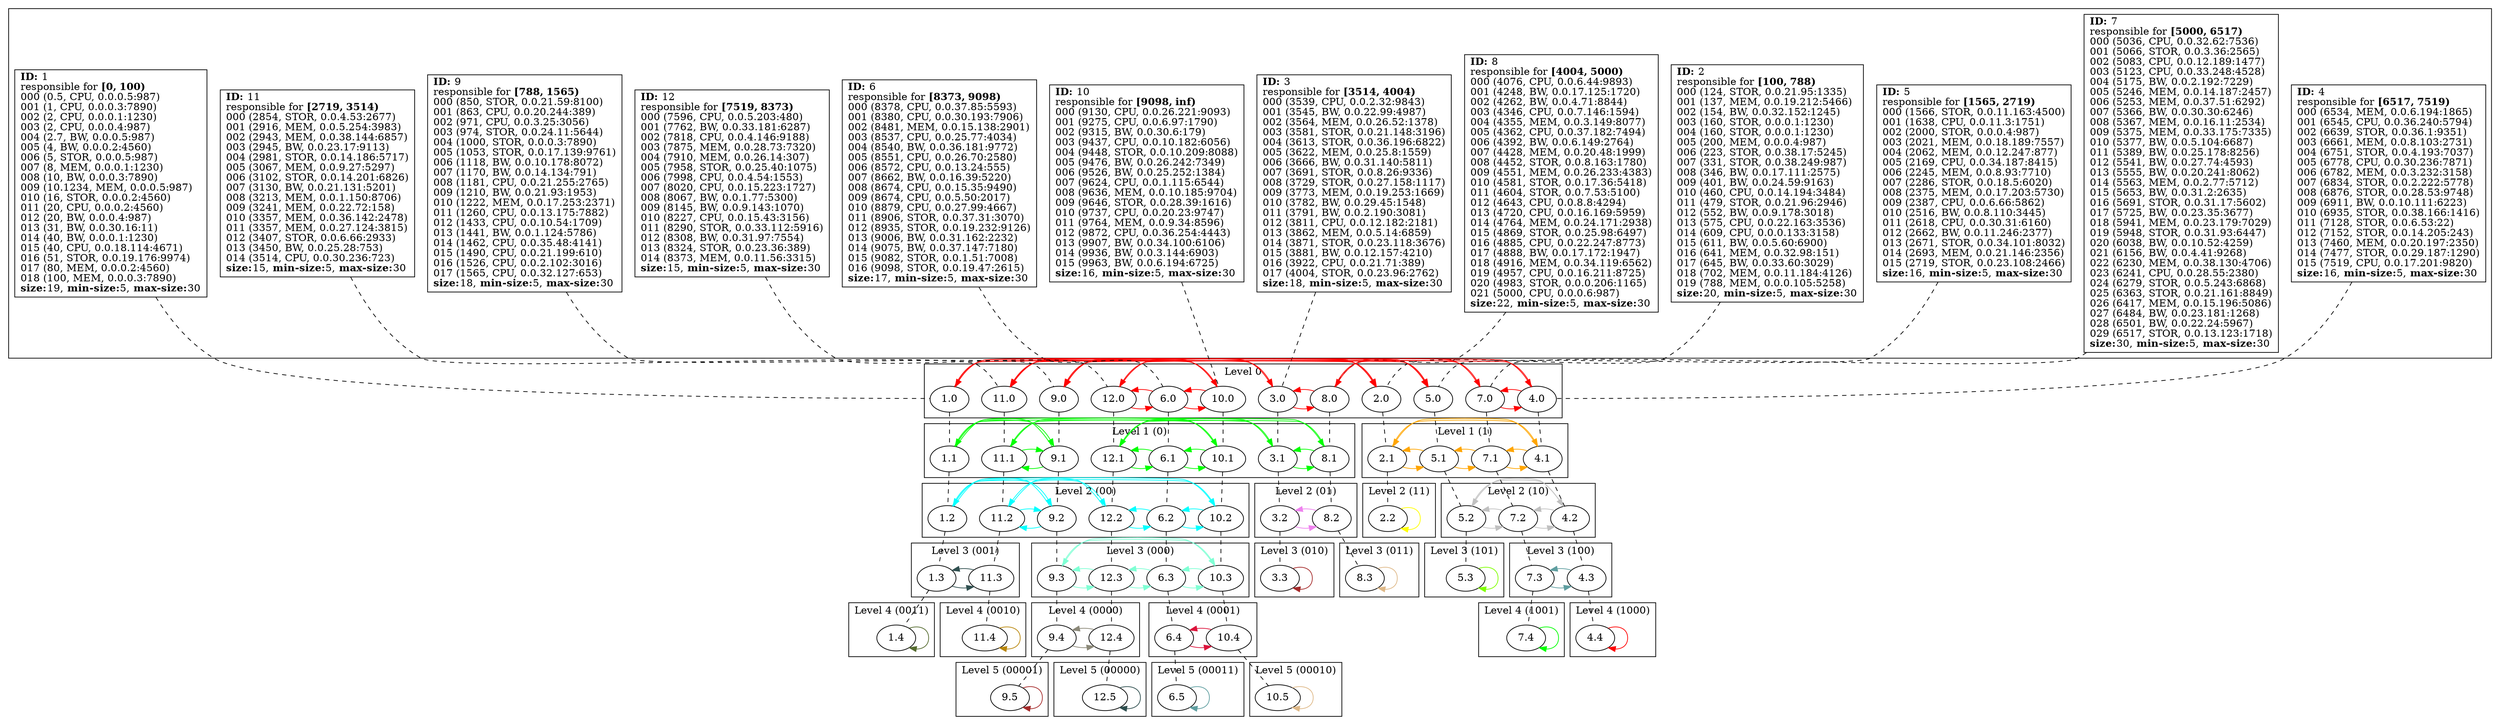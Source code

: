 strict
digraph SkipGraph {

	# vertical
	edge [dir=none style=dashed]
	subgraph {
		"1" -> "1.0" -> "1.1" -> "1.2" -> "1.3" -> "1.4"
		}
	subgraph {
		"2" -> "2.0" -> "2.1" -> "2.2"
		}
	subgraph {
		"9" -> "9.0" -> "9.1" -> "9.2" -> "9.3" -> "9.4" -> "9.5"
		}
	subgraph {
		"5" -> "5.0" -> "5.1" -> "5.2" -> "5.3"
		}
	subgraph {
		"11" -> "11.0" -> "11.1" -> "11.2" -> "11.3" -> "11.4"
		}
	subgraph {
		"3" -> "3.0" -> "3.1" -> "3.2" -> "3.3"
		}
	subgraph {
		"8" -> "8.0" -> "8.1" -> "8.2" -> "8.3"
		}
	subgraph {
		"7" -> "7.0" -> "7.1" -> "7.2" -> "7.3" -> "7.4"
		}
	subgraph {
		"4" -> "4.0" -> "4.1" -> "4.2" -> "4.3" -> "4.4"
		}
	subgraph {
		"12" -> "12.0" -> "12.1" -> "12.2" -> "12.3" -> "12.4" -> "12.5"
		}
	subgraph {
		"6" -> "6.0" -> "6.1" -> "6.2" -> "6.3" -> "6.4" -> "6.5"
		}
	subgraph {
		"10" -> "10.0" -> "10.1" -> "10.2" -> "10.3" -> "10.4" -> "10.5"
		}

	# horizontal
	edge [dir=forward, style=solid]
	subgraph cluster_content {
		rank = same
		"1" [shape=box, label=
			<
				<B>ID:</B> 1<BR ALIGN="LEFT"/>
				responsible for <B>[0, 100)</B><BR ALIGN="LEFT"/>
				000 (0.5, CPU, 0.0.0.5:987)<BR ALIGN="LEFT"/>
				001 (1, CPU, 0.0.0.3:7890)<BR ALIGN="LEFT"/>
				002 (2, CPU, 0.0.0.1:1230)<BR ALIGN="LEFT"/>
				003 (2, CPU, 0.0.0.4:987)<BR ALIGN="LEFT"/>
				004 (2.7, BW, 0.0.0.5:987)<BR ALIGN="LEFT"/>
				005 (4, BW, 0.0.0.2:4560)<BR ALIGN="LEFT"/>
				006 (5, STOR, 0.0.0.5:987)<BR ALIGN="LEFT"/>
				007 (8, MEM, 0.0.0.1:1230)<BR ALIGN="LEFT"/>
				008 (10, BW, 0.0.0.3:7890)<BR ALIGN="LEFT"/>
				009 (10.1234, MEM, 0.0.0.5:987)<BR ALIGN="LEFT"/>
				010 (16, STOR, 0.0.0.2:4560)<BR ALIGN="LEFT"/>
				011 (20, CPU, 0.0.0.2:4560)<BR ALIGN="LEFT"/>
				012 (20, BW, 0.0.0.4:987)<BR ALIGN="LEFT"/>
				013 (31, BW, 0.0.30.16:11)<BR ALIGN="LEFT"/>
				014 (40, BW, 0.0.0.1:1230)<BR ALIGN="LEFT"/>
				015 (40, CPU, 0.0.18.114:4671)<BR ALIGN="LEFT"/>
				016 (51, STOR, 0.0.19.176:9974)<BR ALIGN="LEFT"/>
				017 (80, MEM, 0.0.0.2:4560)<BR ALIGN="LEFT"/>
				018 (100, MEM, 0.0.0.3:7890)<BR ALIGN="LEFT"/>
			<B>size:</B>19, <B>min-size:</B>5, <B>max-size:</B>30<BR ALIGN="LEFT"/>			>]
		"2" [shape=box, label=
			<
				<B>ID:</B> 2<BR ALIGN="LEFT"/>
				responsible for <B>[100, 788)</B><BR ALIGN="LEFT"/>
				000 (124, STOR, 0.0.21.95:1335)<BR ALIGN="LEFT"/>
				001 (137, MEM, 0.0.19.212:5466)<BR ALIGN="LEFT"/>
				002 (154, BW, 0.0.32.152:1245)<BR ALIGN="LEFT"/>
				003 (160, STOR, 0.0.0.1:1230)<BR ALIGN="LEFT"/>
				004 (160, STOR, 0.0.0.1:1230)<BR ALIGN="LEFT"/>
				005 (200, MEM, 0.0.0.4:987)<BR ALIGN="LEFT"/>
				006 (223, STOR, 0.0.38.17:5245)<BR ALIGN="LEFT"/>
				007 (331, STOR, 0.0.38.249:987)<BR ALIGN="LEFT"/>
				008 (346, BW, 0.0.17.111:2575)<BR ALIGN="LEFT"/>
				009 (401, BW, 0.0.24.59:9163)<BR ALIGN="LEFT"/>
				010 (460, CPU, 0.0.14.194:3484)<BR ALIGN="LEFT"/>
				011 (479, STOR, 0.0.21.96:2946)<BR ALIGN="LEFT"/>
				012 (552, BW, 0.0.9.178:3018)<BR ALIGN="LEFT"/>
				013 (575, CPU, 0.0.22.163:3536)<BR ALIGN="LEFT"/>
				014 (609, CPU, 0.0.0.133:3158)<BR ALIGN="LEFT"/>
				015 (611, BW, 0.0.5.60:6900)<BR ALIGN="LEFT"/>
				016 (641, MEM, 0.0.32.98:151)<BR ALIGN="LEFT"/>
				017 (645, BW, 0.0.33.60:3029)<BR ALIGN="LEFT"/>
				018 (702, MEM, 0.0.11.184:4126)<BR ALIGN="LEFT"/>
				019 (788, MEM, 0.0.0.105:5258)<BR ALIGN="LEFT"/>
			<B>size:</B>20, <B>min-size:</B>5, <B>max-size:</B>30<BR ALIGN="LEFT"/>			>]
		"9" [shape=box, label=
			<
				<B>ID:</B> 9<BR ALIGN="LEFT"/>
				responsible for <B>[788, 1565)</B><BR ALIGN="LEFT"/>
				000 (850, STOR, 0.0.21.59:8100)<BR ALIGN="LEFT"/>
				001 (863, CPU, 0.0.20.244:389)<BR ALIGN="LEFT"/>
				002 (971, CPU, 0.0.3.25:3056)<BR ALIGN="LEFT"/>
				003 (974, STOR, 0.0.24.11:5644)<BR ALIGN="LEFT"/>
				004 (1000, STOR, 0.0.0.3:7890)<BR ALIGN="LEFT"/>
				005 (1053, STOR, 0.0.17.139:9761)<BR ALIGN="LEFT"/>
				006 (1118, BW, 0.0.10.178:8072)<BR ALIGN="LEFT"/>
				007 (1170, BW, 0.0.14.134:791)<BR ALIGN="LEFT"/>
				008 (1181, CPU, 0.0.21.255:2765)<BR ALIGN="LEFT"/>
				009 (1210, BW, 0.0.21.93:1953)<BR ALIGN="LEFT"/>
				010 (1222, MEM, 0.0.17.253:2371)<BR ALIGN="LEFT"/>
				011 (1260, CPU, 0.0.13.175:7882)<BR ALIGN="LEFT"/>
				012 (1433, CPU, 0.0.10.54:1709)<BR ALIGN="LEFT"/>
				013 (1441, BW, 0.0.1.124:5786)<BR ALIGN="LEFT"/>
				014 (1462, CPU, 0.0.35.48:4141)<BR ALIGN="LEFT"/>
				015 (1490, CPU, 0.0.21.199:610)<BR ALIGN="LEFT"/>
				016 (1526, CPU, 0.0.2.102:3016)<BR ALIGN="LEFT"/>
				017 (1565, CPU, 0.0.32.127:653)<BR ALIGN="LEFT"/>
			<B>size:</B>18, <B>min-size:</B>5, <B>max-size:</B>30<BR ALIGN="LEFT"/>			>]
		"5" [shape=box, label=
			<
				<B>ID:</B> 5<BR ALIGN="LEFT"/>
				responsible for <B>[1565, 2719)</B><BR ALIGN="LEFT"/>
				000 (1566, STOR, 0.0.11.163:4500)<BR ALIGN="LEFT"/>
				001 (1638, CPU, 0.0.11.3:1751)<BR ALIGN="LEFT"/>
				002 (2000, STOR, 0.0.0.4:987)<BR ALIGN="LEFT"/>
				003 (2021, MEM, 0.0.18.189:7557)<BR ALIGN="LEFT"/>
				004 (2062, MEM, 0.0.12.247:877)<BR ALIGN="LEFT"/>
				005 (2169, CPU, 0.0.34.187:8415)<BR ALIGN="LEFT"/>
				006 (2245, MEM, 0.0.8.93:7710)<BR ALIGN="LEFT"/>
				007 (2286, STOR, 0.0.18.5:6020)<BR ALIGN="LEFT"/>
				008 (2375, MEM, 0.0.17.203:5730)<BR ALIGN="LEFT"/>
				009 (2387, CPU, 0.0.6.66:5862)<BR ALIGN="LEFT"/>
				010 (2516, BW, 0.0.8.110:3445)<BR ALIGN="LEFT"/>
				011 (2618, CPU, 0.0.30.31:6160)<BR ALIGN="LEFT"/>
				012 (2662, BW, 0.0.11.246:2377)<BR ALIGN="LEFT"/>
				013 (2671, STOR, 0.0.34.101:8032)<BR ALIGN="LEFT"/>
				014 (2693, MEM, 0.0.21.146:2356)<BR ALIGN="LEFT"/>
				015 (2719, STOR, 0.0.23.108:2466)<BR ALIGN="LEFT"/>
			<B>size:</B>16, <B>min-size:</B>5, <B>max-size:</B>30<BR ALIGN="LEFT"/>			>]
		"11" [shape=box, label=
			<
				<B>ID:</B> 11<BR ALIGN="LEFT"/>
				responsible for <B>[2719, 3514)</B><BR ALIGN="LEFT"/>
				000 (2854, STOR, 0.0.4.53:2677)<BR ALIGN="LEFT"/>
				001 (2916, MEM, 0.0.5.254:3983)<BR ALIGN="LEFT"/>
				002 (2943, MEM, 0.0.38.144:6857)<BR ALIGN="LEFT"/>
				003 (2945, BW, 0.0.23.17:9113)<BR ALIGN="LEFT"/>
				004 (2981, STOR, 0.0.14.186:5717)<BR ALIGN="LEFT"/>
				005 (3067, MEM, 0.0.9.27:5297)<BR ALIGN="LEFT"/>
				006 (3102, STOR, 0.0.14.201:6826)<BR ALIGN="LEFT"/>
				007 (3130, BW, 0.0.21.131:5201)<BR ALIGN="LEFT"/>
				008 (3213, MEM, 0.0.1.150:8706)<BR ALIGN="LEFT"/>
				009 (3241, MEM, 0.0.22.72:158)<BR ALIGN="LEFT"/>
				010 (3357, MEM, 0.0.36.142:2478)<BR ALIGN="LEFT"/>
				011 (3357, MEM, 0.0.27.124:3815)<BR ALIGN="LEFT"/>
				012 (3407, STOR, 0.0.6.66:2933)<BR ALIGN="LEFT"/>
				013 (3450, BW, 0.0.25.28:753)<BR ALIGN="LEFT"/>
				014 (3514, CPU, 0.0.30.236:723)<BR ALIGN="LEFT"/>
			<B>size:</B>15, <B>min-size:</B>5, <B>max-size:</B>30<BR ALIGN="LEFT"/>			>]
		"3" [shape=box, label=
			<
				<B>ID:</B> 3<BR ALIGN="LEFT"/>
				responsible for <B>[3514, 4004)</B><BR ALIGN="LEFT"/>
				000 (3539, CPU, 0.0.2.32:9843)<BR ALIGN="LEFT"/>
				001 (3545, BW, 0.0.22.99:4987)<BR ALIGN="LEFT"/>
				002 (3564, MEM, 0.0.26.52:1378)<BR ALIGN="LEFT"/>
				003 (3581, STOR, 0.0.21.148:3196)<BR ALIGN="LEFT"/>
				004 (3613, STOR, 0.0.36.196:6822)<BR ALIGN="LEFT"/>
				005 (3622, MEM, 0.0.25.8:1559)<BR ALIGN="LEFT"/>
				006 (3666, BW, 0.0.31.140:5811)<BR ALIGN="LEFT"/>
				007 (3691, STOR, 0.0.8.26:9336)<BR ALIGN="LEFT"/>
				008 (3729, STOR, 0.0.27.158:1117)<BR ALIGN="LEFT"/>
				009 (3773, MEM, 0.0.19.253:1669)<BR ALIGN="LEFT"/>
				010 (3782, BW, 0.0.29.45:1548)<BR ALIGN="LEFT"/>
				011 (3791, BW, 0.0.2.190:3081)<BR ALIGN="LEFT"/>
				012 (3811, CPU, 0.0.12.182:2181)<BR ALIGN="LEFT"/>
				013 (3862, MEM, 0.0.5.14:6859)<BR ALIGN="LEFT"/>
				014 (3871, STOR, 0.0.23.118:3676)<BR ALIGN="LEFT"/>
				015 (3881, BW, 0.0.12.157:4210)<BR ALIGN="LEFT"/>
				016 (3922, CPU, 0.0.21.71:389)<BR ALIGN="LEFT"/>
				017 (4004, STOR, 0.0.23.96:2762)<BR ALIGN="LEFT"/>
			<B>size:</B>18, <B>min-size:</B>5, <B>max-size:</B>30<BR ALIGN="LEFT"/>			>]
		"8" [shape=box, label=
			<
				<B>ID:</B> 8<BR ALIGN="LEFT"/>
				responsible for <B>[4004, 5000)</B><BR ALIGN="LEFT"/>
				000 (4076, CPU, 0.0.6.44:9893)<BR ALIGN="LEFT"/>
				001 (4248, BW, 0.0.17.125:1720)<BR ALIGN="LEFT"/>
				002 (4262, BW, 0.0.4.71:8844)<BR ALIGN="LEFT"/>
				003 (4346, CPU, 0.0.7.146:1594)<BR ALIGN="LEFT"/>
				004 (4355, MEM, 0.0.3.149:8077)<BR ALIGN="LEFT"/>
				005 (4362, CPU, 0.0.37.182:7494)<BR ALIGN="LEFT"/>
				006 (4392, BW, 0.0.6.149:2764)<BR ALIGN="LEFT"/>
				007 (4428, MEM, 0.0.20.48:1999)<BR ALIGN="LEFT"/>
				008 (4452, STOR, 0.0.8.163:1780)<BR ALIGN="LEFT"/>
				009 (4551, MEM, 0.0.26.233:4383)<BR ALIGN="LEFT"/>
				010 (4581, STOR, 0.0.17.36:5418)<BR ALIGN="LEFT"/>
				011 (4604, STOR, 0.0.7.53:5100)<BR ALIGN="LEFT"/>
				012 (4643, CPU, 0.0.8.8:4294)<BR ALIGN="LEFT"/>
				013 (4720, CPU, 0.0.16.169:5959)<BR ALIGN="LEFT"/>
				014 (4764, MEM, 0.0.24.171:2938)<BR ALIGN="LEFT"/>
				015 (4869, STOR, 0.0.25.98:6497)<BR ALIGN="LEFT"/>
				016 (4885, CPU, 0.0.22.247:8773)<BR ALIGN="LEFT"/>
				017 (4888, BW, 0.0.17.172:1947)<BR ALIGN="LEFT"/>
				018 (4916, MEM, 0.0.34.119:6562)<BR ALIGN="LEFT"/>
				019 (4957, CPU, 0.0.16.211:8725)<BR ALIGN="LEFT"/>
				020 (4983, STOR, 0.0.0.206:1165)<BR ALIGN="LEFT"/>
				021 (5000, CPU, 0.0.0.6:987)<BR ALIGN="LEFT"/>
			<B>size:</B>22, <B>min-size:</B>5, <B>max-size:</B>30<BR ALIGN="LEFT"/>			>]
		"7" [shape=box, label=
			<
				<B>ID:</B> 7<BR ALIGN="LEFT"/>
				responsible for <B>[5000, 6517)</B><BR ALIGN="LEFT"/>
				000 (5036, CPU, 0.0.32.62:7536)<BR ALIGN="LEFT"/>
				001 (5066, STOR, 0.0.3.36:2565)<BR ALIGN="LEFT"/>
				002 (5083, CPU, 0.0.12.189:1477)<BR ALIGN="LEFT"/>
				003 (5123, CPU, 0.0.33.248:4528)<BR ALIGN="LEFT"/>
				004 (5175, BW, 0.0.2.192:7229)<BR ALIGN="LEFT"/>
				005 (5246, MEM, 0.0.14.187:2457)<BR ALIGN="LEFT"/>
				006 (5253, MEM, 0.0.37.51:6292)<BR ALIGN="LEFT"/>
				007 (5366, BW, 0.0.30.30:6246)<BR ALIGN="LEFT"/>
				008 (5367, MEM, 0.0.16.11:2534)<BR ALIGN="LEFT"/>
				009 (5375, MEM, 0.0.33.175:7335)<BR ALIGN="LEFT"/>
				010 (5377, BW, 0.0.5.104:6687)<BR ALIGN="LEFT"/>
				011 (5389, BW, 0.0.25.178:8256)<BR ALIGN="LEFT"/>
				012 (5541, BW, 0.0.27.74:4593)<BR ALIGN="LEFT"/>
				013 (5555, BW, 0.0.20.241:8062)<BR ALIGN="LEFT"/>
				014 (5563, MEM, 0.0.2.77:5712)<BR ALIGN="LEFT"/>
				015 (5653, BW, 0.0.31.2:2635)<BR ALIGN="LEFT"/>
				016 (5691, STOR, 0.0.31.17:5602)<BR ALIGN="LEFT"/>
				017 (5725, BW, 0.0.23.35:3677)<BR ALIGN="LEFT"/>
				018 (5941, MEM, 0.0.23.179:7029)<BR ALIGN="LEFT"/>
				019 (5948, STOR, 0.0.31.93:6447)<BR ALIGN="LEFT"/>
				020 (6038, BW, 0.0.10.52:4259)<BR ALIGN="LEFT"/>
				021 (6156, BW, 0.0.4.41:9268)<BR ALIGN="LEFT"/>
				022 (6230, MEM, 0.0.38.130:4706)<BR ALIGN="LEFT"/>
				023 (6241, CPU, 0.0.28.55:2380)<BR ALIGN="LEFT"/>
				024 (6279, STOR, 0.0.5.243:6868)<BR ALIGN="LEFT"/>
				025 (6363, STOR, 0.0.21.161:8849)<BR ALIGN="LEFT"/>
				026 (6417, MEM, 0.0.15.196:5086)<BR ALIGN="LEFT"/>
				027 (6484, BW, 0.0.23.181:1268)<BR ALIGN="LEFT"/>
				028 (6501, BW, 0.0.22.24:5967)<BR ALIGN="LEFT"/>
				029 (6517, STOR, 0.0.13.123:1718)<BR ALIGN="LEFT"/>
			<B>size:</B>30, <B>min-size:</B>5, <B>max-size:</B>30<BR ALIGN="LEFT"/>			>]
		"4" [shape=box, label=
			<
				<B>ID:</B> 4<BR ALIGN="LEFT"/>
				responsible for <B>[6517, 7519)</B><BR ALIGN="LEFT"/>
				000 (6534, MEM, 0.0.6.194:1865)<BR ALIGN="LEFT"/>
				001 (6545, CPU, 0.0.36.240:5794)<BR ALIGN="LEFT"/>
				002 (6639, STOR, 0.0.36.1:9351)<BR ALIGN="LEFT"/>
				003 (6661, MEM, 0.0.8.103:2731)<BR ALIGN="LEFT"/>
				004 (6751, STOR, 0.0.4.193:7037)<BR ALIGN="LEFT"/>
				005 (6778, CPU, 0.0.30.236:7871)<BR ALIGN="LEFT"/>
				006 (6782, MEM, 0.0.3.232:3158)<BR ALIGN="LEFT"/>
				007 (6834, STOR, 0.0.2.222:5778)<BR ALIGN="LEFT"/>
				008 (6876, STOR, 0.0.28.53:9748)<BR ALIGN="LEFT"/>
				009 (6911, BW, 0.0.10.111:6223)<BR ALIGN="LEFT"/>
				010 (6935, STOR, 0.0.38.166:1416)<BR ALIGN="LEFT"/>
				011 (7128, STOR, 0.0.6.53:22)<BR ALIGN="LEFT"/>
				012 (7152, STOR, 0.0.14.205:243)<BR ALIGN="LEFT"/>
				013 (7460, MEM, 0.0.20.197:2350)<BR ALIGN="LEFT"/>
				014 (7477, STOR, 0.0.29.187:1290)<BR ALIGN="LEFT"/>
				015 (7519, CPU, 0.0.17.201:9820)<BR ALIGN="LEFT"/>
			<B>size:</B>16, <B>min-size:</B>5, <B>max-size:</B>30<BR ALIGN="LEFT"/>			>]
		"12" [shape=box, label=
			<
				<B>ID:</B> 12<BR ALIGN="LEFT"/>
				responsible for <B>[7519, 8373)</B><BR ALIGN="LEFT"/>
				000 (7596, CPU, 0.0.5.203:480)<BR ALIGN="LEFT"/>
				001 (7762, BW, 0.0.33.181:6287)<BR ALIGN="LEFT"/>
				002 (7818, CPU, 0.0.4.146:9188)<BR ALIGN="LEFT"/>
				003 (7875, MEM, 0.0.28.73:7320)<BR ALIGN="LEFT"/>
				004 (7910, MEM, 0.0.26.14:307)<BR ALIGN="LEFT"/>
				005 (7958, STOR, 0.0.25.40:1075)<BR ALIGN="LEFT"/>
				006 (7998, CPU, 0.0.4.54:1553)<BR ALIGN="LEFT"/>
				007 (8020, CPU, 0.0.15.223:1727)<BR ALIGN="LEFT"/>
				008 (8067, BW, 0.0.1.77:5300)<BR ALIGN="LEFT"/>
				009 (8145, BW, 0.0.9.143:1070)<BR ALIGN="LEFT"/>
				010 (8227, CPU, 0.0.15.43:3156)<BR ALIGN="LEFT"/>
				011 (8290, STOR, 0.0.33.112:5916)<BR ALIGN="LEFT"/>
				012 (8308, BW, 0.0.31.97:7554)<BR ALIGN="LEFT"/>
				013 (8324, STOR, 0.0.23.36:389)<BR ALIGN="LEFT"/>
				014 (8373, MEM, 0.0.11.56:3315)<BR ALIGN="LEFT"/>
			<B>size:</B>15, <B>min-size:</B>5, <B>max-size:</B>30<BR ALIGN="LEFT"/>			>]
		"6" [shape=box, label=
			<
				<B>ID:</B> 6<BR ALIGN="LEFT"/>
				responsible for <B>[8373, 9098)</B><BR ALIGN="LEFT"/>
				000 (8378, CPU, 0.0.37.85:5593)<BR ALIGN="LEFT"/>
				001 (8380, CPU, 0.0.30.193:7906)<BR ALIGN="LEFT"/>
				002 (8481, MEM, 0.0.15.138:2901)<BR ALIGN="LEFT"/>
				003 (8537, CPU, 0.0.25.77:4034)<BR ALIGN="LEFT"/>
				004 (8540, BW, 0.0.36.181:9772)<BR ALIGN="LEFT"/>
				005 (8551, CPU, 0.0.26.70:2580)<BR ALIGN="LEFT"/>
				006 (8572, CPU, 0.0.13.24:555)<BR ALIGN="LEFT"/>
				007 (8662, BW, 0.0.16.39:5220)<BR ALIGN="LEFT"/>
				008 (8674, CPU, 0.0.15.35:9490)<BR ALIGN="LEFT"/>
				009 (8674, CPU, 0.0.5.50:2017)<BR ALIGN="LEFT"/>
				010 (8879, CPU, 0.0.27.99:4667)<BR ALIGN="LEFT"/>
				011 (8906, STOR, 0.0.37.31:3070)<BR ALIGN="LEFT"/>
				012 (8935, STOR, 0.0.19.232:9126)<BR ALIGN="LEFT"/>
				013 (9006, BW, 0.0.31.162:2232)<BR ALIGN="LEFT"/>
				014 (9075, BW, 0.0.37.147:7180)<BR ALIGN="LEFT"/>
				015 (9082, STOR, 0.0.1.51:7008)<BR ALIGN="LEFT"/>
				016 (9098, STOR, 0.0.19.47:2615)<BR ALIGN="LEFT"/>
			<B>size:</B>17, <B>min-size:</B>5, <B>max-size:</B>30<BR ALIGN="LEFT"/>			>]
		"10" [shape=box, label=
			<
				<B>ID:</B> 10<BR ALIGN="LEFT"/>
				responsible for <B>[9098, inf)</B><BR ALIGN="LEFT"/>
				000 (9130, CPU, 0.0.26.221:9093)<BR ALIGN="LEFT"/>
				001 (9275, CPU, 0.0.6.97:1790)<BR ALIGN="LEFT"/>
				002 (9315, BW, 0.0.30.6:179)<BR ALIGN="LEFT"/>
				003 (9437, CPU, 0.0.10.182:6056)<BR ALIGN="LEFT"/>
				004 (9448, STOR, 0.0.10.209:8088)<BR ALIGN="LEFT"/>
				005 (9476, BW, 0.0.26.242:7349)<BR ALIGN="LEFT"/>
				006 (9526, BW, 0.0.25.252:1384)<BR ALIGN="LEFT"/>
				007 (9624, CPU, 0.0.1.115:6544)<BR ALIGN="LEFT"/>
				008 (9636, MEM, 0.0.10.185:9704)<BR ALIGN="LEFT"/>
				009 (9646, STOR, 0.0.28.39:1616)<BR ALIGN="LEFT"/>
				010 (9737, CPU, 0.0.20.23:9747)<BR ALIGN="LEFT"/>
				011 (9764, MEM, 0.0.9.34:8596)<BR ALIGN="LEFT"/>
				012 (9872, CPU, 0.0.36.254:4443)<BR ALIGN="LEFT"/>
				013 (9907, BW, 0.0.34.100:6106)<BR ALIGN="LEFT"/>
				014 (9936, BW, 0.0.3.144:6903)<BR ALIGN="LEFT"/>
				015 (9963, BW, 0.0.6.194:6725)<BR ALIGN="LEFT"/>
			<B>size:</B>16, <B>min-size:</B>5, <B>max-size:</B>30<BR ALIGN="LEFT"/>			>]
	}

	edge [color=red]
	subgraph cluster_1 {
		rank = same
		label = "Level 0"
		subgraph {
			"1.0" -> "2.0"
			"1.0" -> "10.0"
		}
		subgraph {
			"2.0" -> "9.0"
			"2.0" -> "1.0"
		}
		subgraph {
			"9.0" -> "5.0"
			"9.0" -> "2.0"
		}
		subgraph {
			"5.0" -> "11.0"
			"5.0" -> "9.0"
		}
		subgraph {
			"11.0" -> "3.0"
			"11.0" -> "5.0"
		}
		subgraph {
			"3.0" -> "8.0"
			"3.0" -> "11.0"
		}
		subgraph {
			"8.0" -> "7.0"
			"8.0" -> "3.0"
		}
		subgraph {
			"7.0" -> "4.0"
			"7.0" -> "8.0"
		}
		subgraph {
			"4.0" -> "12.0"
			"4.0" -> "7.0"
		}
		subgraph {
			"12.0" -> "6.0"
			"12.0" -> "4.0"
		}
		subgraph {
			"6.0" -> "10.0"
			"6.0" -> "12.0"
		}
		subgraph {
			"10.0" -> "1.0"
			"10.0" -> "6.0"
		}
	}

	edge [color=green]
	subgraph cluster_10 {
		rank = same
		label = "Level 1 (0)"
		subgraph {
			"1.1" -> "9.1"
			"1.1" -> "10.1"
		}
		subgraph {
			"9.1" -> "11.1"
			"9.1" -> "1.1"
		}
		subgraph {
			"11.1" -> "3.1"
			"11.1" -> "9.1"
		}
		subgraph {
			"3.1" -> "8.1"
			"3.1" -> "11.1"
		}
		subgraph {
			"8.1" -> "12.1"
			"8.1" -> "3.1"
		}
		subgraph {
			"12.1" -> "6.1"
			"12.1" -> "8.1"
		}
		subgraph {
			"6.1" -> "10.1"
			"6.1" -> "12.1"
		}
		subgraph {
			"10.1" -> "1.1"
			"10.1" -> "6.1"
		}
	}

	edge [color=cyan]
	subgraph cluster_100 {
		rank = same
		label = "Level 2 (00)"
		subgraph {
			"1.2" -> "9.2"
			"1.2" -> "10.2"
		}
		subgraph {
			"9.2" -> "11.2"
			"9.2" -> "1.2"
		}
		subgraph {
			"11.2" -> "12.2"
			"11.2" -> "9.2"
		}
		subgraph {
			"12.2" -> "6.2"
			"12.2" -> "11.2"
		}
		subgraph {
			"6.2" -> "10.2"
			"6.2" -> "12.2"
		}
		subgraph {
			"10.2" -> "1.2"
			"10.2" -> "6.2"
		}
	}

	edge [color=aquamarine]
	subgraph cluster_1000 {
		rank = same
		label = "Level 3 (000)"
		subgraph {
			"9.3" -> "12.3"
			"9.3" -> "10.3"
		}
		subgraph {
			"12.3" -> "6.3"
			"12.3" -> "9.3"
		}
		subgraph {
			"6.3" -> "10.3"
			"6.3" -> "12.3"
		}
		subgraph {
			"10.3" -> "9.3"
			"10.3" -> "6.3"
		}
	}

	edge [color=cornsilk4]
	subgraph cluster_10000 {
		rank = same
		label = "Level 4 (0000)"
		subgraph {
			"9.4" -> "12.4"
			"9.4" -> "12.4"
		}
		subgraph {
			"12.4" -> "9.4"
			"12.4" -> "9.4"
		}
	}

	edge [color=darkslategray]
	subgraph cluster_100000 {
		rank = same
		label = "Level 5 (00000)"
		subgraph {
			"12.5" -> "12.5"
			"12.5" -> "12.5"
		}
	}

	edge [color=brown]
	subgraph cluster_100001 {
		rank = same
		label = "Level 5 (00001)"
		subgraph {
			"9.5" -> "9.5"
			"9.5" -> "9.5"
		}
	}

	edge [color=crimson]
	subgraph cluster_10001 {
		rank = same
		label = "Level 4 (0001)"
		subgraph {
			"6.4" -> "10.4"
			"6.4" -> "10.4"
		}
		subgraph {
			"10.4" -> "6.4"
			"10.4" -> "6.4"
		}
	}

	edge [color=burlywood]
	subgraph cluster_100010 {
		rank = same
		label = "Level 5 (00010)"
		subgraph {
			"10.5" -> "10.5"
			"10.5" -> "10.5"
		}
	}

	edge [color=cadetblue]
	subgraph cluster_100011 {
		rank = same
		label = "Level 5 (00011)"
		subgraph {
			"6.5" -> "6.5"
			"6.5" -> "6.5"
		}
	}

	edge [color=darkslategray]
	subgraph cluster_1001 {
		rank = same
		label = "Level 3 (001)"
		subgraph {
			"1.3" -> "11.3"
			"1.3" -> "11.3"
		}
		subgraph {
			"11.3" -> "1.3"
			"11.3" -> "1.3"
		}
	}

	edge [color=darkgoldenrod]
	subgraph cluster_10010 {
		rank = same
		label = "Level 4 (0010)"
		subgraph {
			"11.4" -> "11.4"
			"11.4" -> "11.4"
		}
	}

	edge [color=darkolivegreen]
	subgraph cluster_10011 {
		rank = same
		label = "Level 4 (0011)"
		subgraph {
			"1.4" -> "1.4"
			"1.4" -> "1.4"
		}
	}

	edge [color=violet]
	subgraph cluster_101 {
		rank = same
		label = "Level 2 (01)"
		subgraph {
			"3.2" -> "8.2"
			"3.2" -> "8.2"
		}
		subgraph {
			"8.2" -> "3.2"
			"8.2" -> "3.2"
		}
	}

	edge [color=brown]
	subgraph cluster_1010 {
		rank = same
		label = "Level 3 (010)"
		subgraph {
			"3.3" -> "3.3"
			"3.3" -> "3.3"
		}
	}

	edge [color=burlywood]
	subgraph cluster_1011 {
		rank = same
		label = "Level 3 (011)"
		subgraph {
			"8.3" -> "8.3"
			"8.3" -> "8.3"
		}
	}

	edge [color=orange]
	subgraph cluster_11 {
		rank = same
		label = "Level 1 (1)"
		subgraph {
			"2.1" -> "5.1"
			"2.1" -> "4.1"
		}
		subgraph {
			"5.1" -> "7.1"
			"5.1" -> "2.1"
		}
		subgraph {
			"7.1" -> "4.1"
			"7.1" -> "5.1"
		}
		subgraph {
			"4.1" -> "2.1"
			"4.1" -> "7.1"
		}
	}

	edge [color=grey]
	subgraph cluster_110 {
		rank = same
		label = "Level 2 (10)"
		subgraph {
			"5.2" -> "7.2"
			"5.2" -> "4.2"
		}
		subgraph {
			"7.2" -> "4.2"
			"7.2" -> "5.2"
		}
		subgraph {
			"4.2" -> "5.2"
			"4.2" -> "7.2"
		}
	}

	edge [color=cadetblue]
	subgraph cluster_1100 {
		rank = same
		label = "Level 3 (100)"
		subgraph {
			"7.3" -> "4.3"
			"7.3" -> "4.3"
		}
		subgraph {
			"4.3" -> "7.3"
			"4.3" -> "7.3"
		}
	}

	edge [color=red]
	subgraph cluster_11000 {
		rank = same
		label = "Level 4 (1000)"
		subgraph {
			"4.4" -> "4.4"
			"4.4" -> "4.4"
		}
	}

	edge [color=green]
	subgraph cluster_11001 {
		rank = same
		label = "Level 4 (1001)"
		subgraph {
			"7.4" -> "7.4"
			"7.4" -> "7.4"
		}
	}

	edge [color=chartreuse]
	subgraph cluster_1101 {
		rank = same
		label = "Level 3 (101)"
		subgraph {
			"5.3" -> "5.3"
			"5.3" -> "5.3"
		}
	}

	edge [color=yellow]
	subgraph cluster_111 {
		rank = same
		label = "Level 2 (11)"
		subgraph {
			"2.2" -> "2.2"
			"2.2" -> "2.2"
		}
	}


}
